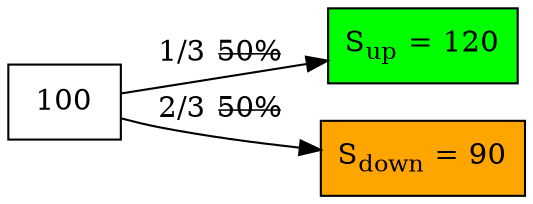 digraph G {

  rankdir=LR;

  node [shape="box"];
  S_0 [label=100];
  S_up [shape=box, label=<S<sub>up</sub> = 120>, style="filled", fillcolor="green"];
  S_down [shape=box, label = <S<sub>down</sub> = 90>, style="filled",  fillcolor="orange"];

  S_0 -> S_up [label=<1/3 <s>50%</s>>];
  S_0 -> S_down [label=<2/3 <s>50%</s>>]; 

  edge[arrowhead=none, color=invis];

  {rank=same; S_up S_down}
  {rank=same; S_0}
  
}